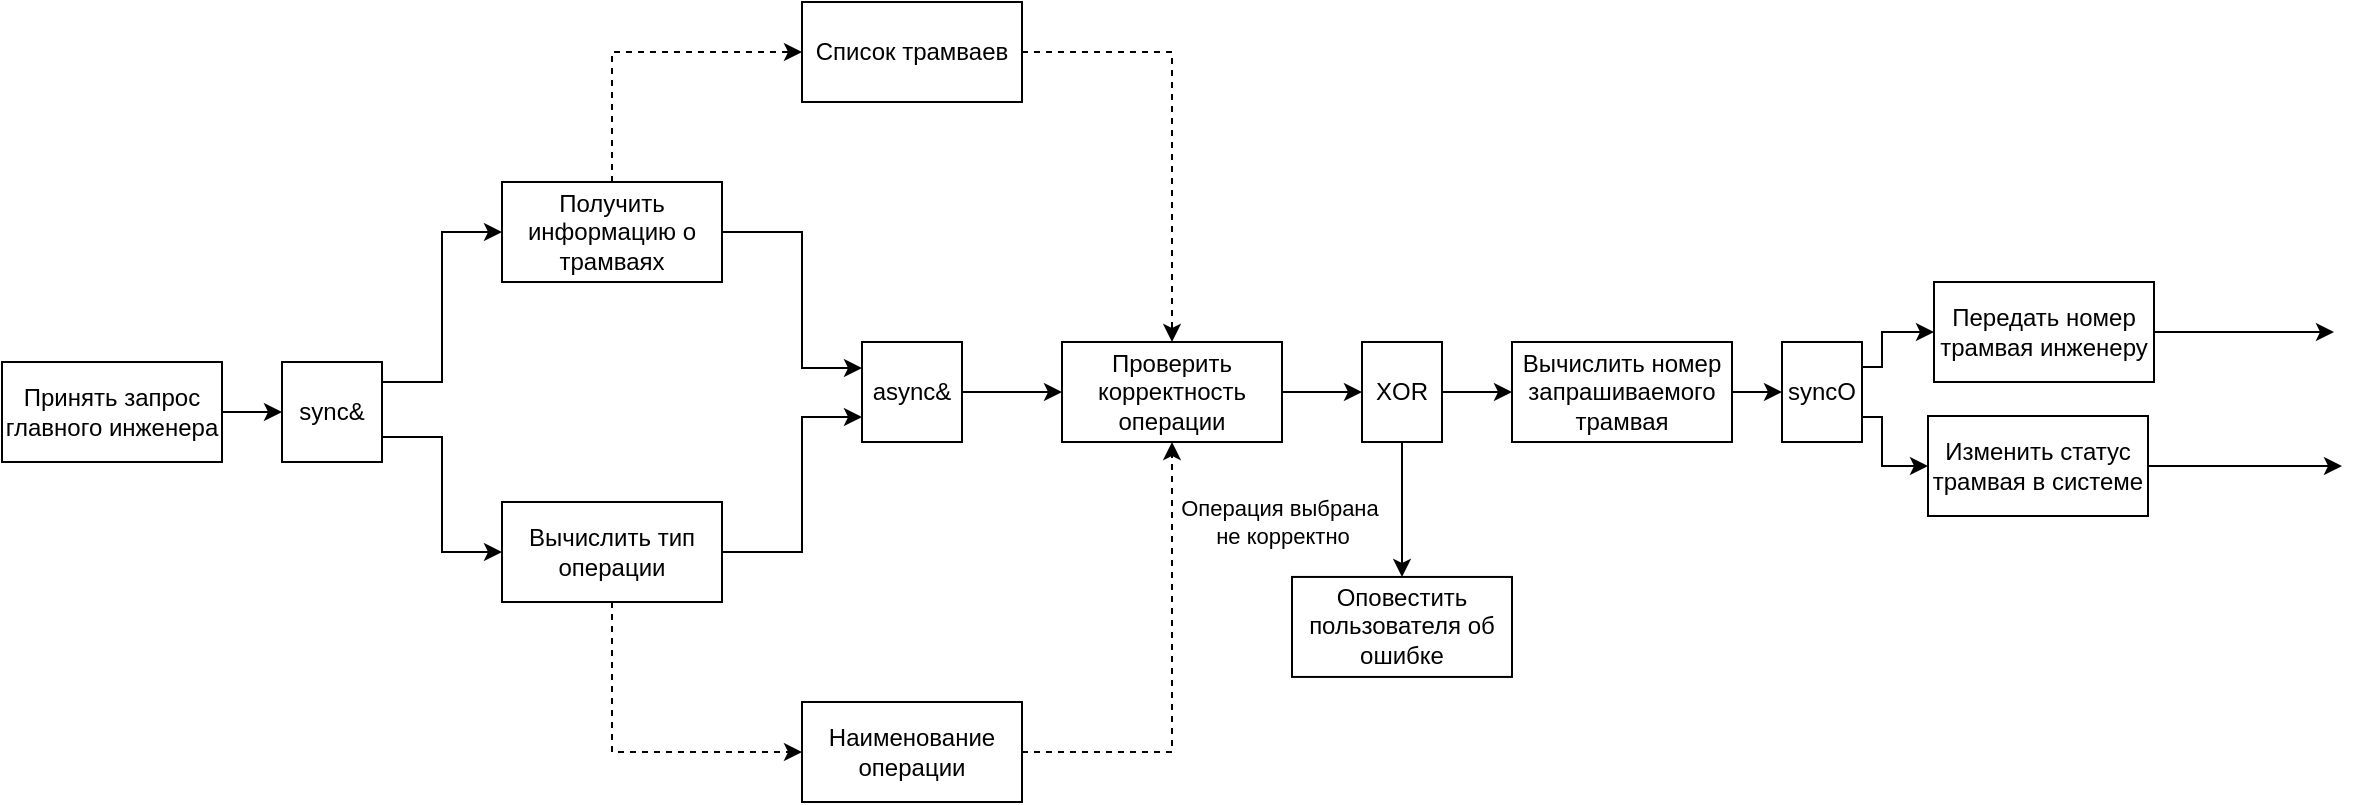 <mxfile version="24.7.17">
  <diagram name="Page-1" id="BxiuTFdqJ_sHK-reySR9">
    <mxGraphModel dx="1434" dy="780" grid="0" gridSize="10" guides="1" tooltips="1" connect="1" arrows="1" fold="1" page="1" pageScale="1" pageWidth="827" pageHeight="1169" math="0" shadow="0">
      <root>
        <mxCell id="0" />
        <mxCell id="1" parent="0" />
        <mxCell id="22I4GL6KAfR2uRZFUCGR-1" style="edgeStyle=orthogonalEdgeStyle;rounded=0;orthogonalLoop=1;jettySize=auto;html=1;exitX=1;exitY=0.5;exitDx=0;exitDy=0;" edge="1" parent="1" source="22I4GL6KAfR2uRZFUCGR-2" target="22I4GL6KAfR2uRZFUCGR-11">
          <mxGeometry relative="1" as="geometry" />
        </mxCell>
        <mxCell id="22I4GL6KAfR2uRZFUCGR-2" value="Принять запрос главного инженера" style="html=1;whiteSpace=wrap;" vertex="1" parent="1">
          <mxGeometry x="30" y="270" width="110" height="50" as="geometry" />
        </mxCell>
        <mxCell id="22I4GL6KAfR2uRZFUCGR-3" style="edgeStyle=orthogonalEdgeStyle;rounded=0;orthogonalLoop=1;jettySize=auto;html=1;entryX=0;entryY=0.25;entryDx=0;entryDy=0;" edge="1" parent="1" source="22I4GL6KAfR2uRZFUCGR-5" target="22I4GL6KAfR2uRZFUCGR-13">
          <mxGeometry relative="1" as="geometry">
            <Array as="points">
              <mxPoint x="430" y="205" />
              <mxPoint x="430" y="273" />
              <mxPoint x="460" y="273" />
            </Array>
          </mxGeometry>
        </mxCell>
        <mxCell id="22I4GL6KAfR2uRZFUCGR-4" style="edgeStyle=orthogonalEdgeStyle;rounded=0;orthogonalLoop=1;jettySize=auto;html=1;entryX=0;entryY=0.5;entryDx=0;entryDy=0;dashed=1;" edge="1" parent="1" source="22I4GL6KAfR2uRZFUCGR-5" target="22I4GL6KAfR2uRZFUCGR-34">
          <mxGeometry relative="1" as="geometry">
            <Array as="points">
              <mxPoint x="335" y="115" />
            </Array>
          </mxGeometry>
        </mxCell>
        <mxCell id="22I4GL6KAfR2uRZFUCGR-5" value="Получить информацию о трамваях" style="html=1;whiteSpace=wrap;" vertex="1" parent="1">
          <mxGeometry x="280" y="180" width="110" height="50" as="geometry" />
        </mxCell>
        <mxCell id="22I4GL6KAfR2uRZFUCGR-6" style="edgeStyle=orthogonalEdgeStyle;rounded=0;orthogonalLoop=1;jettySize=auto;html=1;entryX=0;entryY=0.75;entryDx=0;entryDy=0;" edge="1" parent="1" source="22I4GL6KAfR2uRZFUCGR-8" target="22I4GL6KAfR2uRZFUCGR-13">
          <mxGeometry relative="1" as="geometry">
            <Array as="points">
              <mxPoint x="430" y="365" />
              <mxPoint x="430" y="297" />
            </Array>
          </mxGeometry>
        </mxCell>
        <mxCell id="22I4GL6KAfR2uRZFUCGR-7" style="edgeStyle=orthogonalEdgeStyle;rounded=0;orthogonalLoop=1;jettySize=auto;html=1;exitX=0.5;exitY=1;exitDx=0;exitDy=0;entryX=0;entryY=0.5;entryDx=0;entryDy=0;dashed=1;" edge="1" parent="1" source="22I4GL6KAfR2uRZFUCGR-8" target="22I4GL6KAfR2uRZFUCGR-36">
          <mxGeometry relative="1" as="geometry" />
        </mxCell>
        <mxCell id="22I4GL6KAfR2uRZFUCGR-8" value="Вычислить тип операции" style="html=1;whiteSpace=wrap;" vertex="1" parent="1">
          <mxGeometry x="280" y="340" width="110" height="50" as="geometry" />
        </mxCell>
        <mxCell id="22I4GL6KAfR2uRZFUCGR-9" style="edgeStyle=orthogonalEdgeStyle;rounded=0;orthogonalLoop=1;jettySize=auto;html=1;entryX=0;entryY=0.5;entryDx=0;entryDy=0;" edge="1" parent="1" source="22I4GL6KAfR2uRZFUCGR-11" target="22I4GL6KAfR2uRZFUCGR-5">
          <mxGeometry relative="1" as="geometry">
            <Array as="points">
              <mxPoint x="250" y="280" />
              <mxPoint x="250" y="205" />
            </Array>
          </mxGeometry>
        </mxCell>
        <mxCell id="22I4GL6KAfR2uRZFUCGR-10" style="edgeStyle=orthogonalEdgeStyle;rounded=0;orthogonalLoop=1;jettySize=auto;html=1;exitX=1;exitY=0.75;exitDx=0;exitDy=0;entryX=0;entryY=0.5;entryDx=0;entryDy=0;" edge="1" parent="1" source="22I4GL6KAfR2uRZFUCGR-11" target="22I4GL6KAfR2uRZFUCGR-8">
          <mxGeometry relative="1" as="geometry" />
        </mxCell>
        <mxCell id="22I4GL6KAfR2uRZFUCGR-11" value="sync&amp;amp;" style="html=1;whiteSpace=wrap;" vertex="1" parent="1">
          <mxGeometry x="170" y="270" width="50" height="50" as="geometry" />
        </mxCell>
        <mxCell id="22I4GL6KAfR2uRZFUCGR-12" style="edgeStyle=orthogonalEdgeStyle;rounded=0;orthogonalLoop=1;jettySize=auto;html=1;entryX=0;entryY=0.5;entryDx=0;entryDy=0;" edge="1" parent="1" source="22I4GL6KAfR2uRZFUCGR-13" target="22I4GL6KAfR2uRZFUCGR-15">
          <mxGeometry relative="1" as="geometry" />
        </mxCell>
        <mxCell id="22I4GL6KAfR2uRZFUCGR-13" value="async&amp;amp;" style="html=1;whiteSpace=wrap;" vertex="1" parent="1">
          <mxGeometry x="460" y="260" width="50" height="50" as="geometry" />
        </mxCell>
        <mxCell id="22I4GL6KAfR2uRZFUCGR-14" style="edgeStyle=orthogonalEdgeStyle;rounded=0;orthogonalLoop=1;jettySize=auto;html=1;" edge="1" parent="1" source="22I4GL6KAfR2uRZFUCGR-15" target="22I4GL6KAfR2uRZFUCGR-19">
          <mxGeometry relative="1" as="geometry" />
        </mxCell>
        <mxCell id="22I4GL6KAfR2uRZFUCGR-15" value="Проверить корректность операции" style="html=1;whiteSpace=wrap;" vertex="1" parent="1">
          <mxGeometry x="560" y="260" width="110" height="50" as="geometry" />
        </mxCell>
        <mxCell id="22I4GL6KAfR2uRZFUCGR-16" style="edgeStyle=orthogonalEdgeStyle;rounded=0;orthogonalLoop=1;jettySize=auto;html=1;entryX=0.5;entryY=0;entryDx=0;entryDy=0;exitX=0.5;exitY=1;exitDx=0;exitDy=0;" edge="1" parent="1" source="22I4GL6KAfR2uRZFUCGR-19" target="22I4GL6KAfR2uRZFUCGR-20">
          <mxGeometry relative="1" as="geometry">
            <Array as="points">
              <mxPoint x="730" y="360" />
              <mxPoint x="730" y="360" />
            </Array>
          </mxGeometry>
        </mxCell>
        <mxCell id="22I4GL6KAfR2uRZFUCGR-17" value="Операция выбрана&amp;nbsp;&lt;div&gt;не корректно&lt;/div&gt;" style="edgeLabel;html=1;align=center;verticalAlign=middle;resizable=0;points=[];" vertex="1" connectable="0" parent="22I4GL6KAfR2uRZFUCGR-16">
          <mxGeometry x="0.35" y="-1" relative="1" as="geometry">
            <mxPoint x="-59" y="-6" as="offset" />
          </mxGeometry>
        </mxCell>
        <mxCell id="22I4GL6KAfR2uRZFUCGR-18" style="edgeStyle=orthogonalEdgeStyle;rounded=0;orthogonalLoop=1;jettySize=auto;html=1;" edge="1" parent="1" source="22I4GL6KAfR2uRZFUCGR-19" target="22I4GL6KAfR2uRZFUCGR-24">
          <mxGeometry relative="1" as="geometry" />
        </mxCell>
        <mxCell id="22I4GL6KAfR2uRZFUCGR-19" value="XOR" style="html=1;whiteSpace=wrap;" vertex="1" parent="1">
          <mxGeometry x="710" y="260" width="40" height="50" as="geometry" />
        </mxCell>
        <mxCell id="22I4GL6KAfR2uRZFUCGR-20" value="Оповестить пользователя об ошибке" style="html=1;whiteSpace=wrap;" vertex="1" parent="1">
          <mxGeometry x="675" y="377.47" width="110" height="50" as="geometry" />
        </mxCell>
        <mxCell id="22I4GL6KAfR2uRZFUCGR-21" style="edgeStyle=orthogonalEdgeStyle;rounded=0;orthogonalLoop=1;jettySize=auto;html=1;" edge="1" parent="1" source="22I4GL6KAfR2uRZFUCGR-22">
          <mxGeometry relative="1" as="geometry">
            <mxPoint x="1196" y="255" as="targetPoint" />
          </mxGeometry>
        </mxCell>
        <mxCell id="22I4GL6KAfR2uRZFUCGR-22" value="Передать номер трамвая инженеру" style="html=1;whiteSpace=wrap;" vertex="1" parent="1">
          <mxGeometry x="996" y="230" width="110" height="50" as="geometry" />
        </mxCell>
        <mxCell id="22I4GL6KAfR2uRZFUCGR-23" style="edgeStyle=orthogonalEdgeStyle;rounded=0;orthogonalLoop=1;jettySize=auto;html=1;entryX=0;entryY=0.5;entryDx=0;entryDy=0;" edge="1" parent="1" source="22I4GL6KAfR2uRZFUCGR-24" target="22I4GL6KAfR2uRZFUCGR-32">
          <mxGeometry relative="1" as="geometry" />
        </mxCell>
        <mxCell id="22I4GL6KAfR2uRZFUCGR-24" value="Вычислить номер запрашиваемого трамвая" style="html=1;whiteSpace=wrap;" vertex="1" parent="1">
          <mxGeometry x="785" y="260" width="110" height="50" as="geometry" />
        </mxCell>
        <mxCell id="22I4GL6KAfR2uRZFUCGR-27" style="edgeStyle=orthogonalEdgeStyle;rounded=0;orthogonalLoop=1;jettySize=auto;html=1;" edge="1" parent="1" source="22I4GL6KAfR2uRZFUCGR-28">
          <mxGeometry relative="1" as="geometry">
            <mxPoint x="1200" y="322" as="targetPoint" />
          </mxGeometry>
        </mxCell>
        <mxCell id="22I4GL6KAfR2uRZFUCGR-28" value="Изменить статус трамвая в системе" style="html=1;whiteSpace=wrap;" vertex="1" parent="1">
          <mxGeometry x="993" y="297" width="110" height="50" as="geometry" />
        </mxCell>
        <mxCell id="22I4GL6KAfR2uRZFUCGR-29" style="edgeStyle=orthogonalEdgeStyle;rounded=0;orthogonalLoop=1;jettySize=auto;html=1;entryX=0;entryY=0.5;entryDx=0;entryDy=0;exitX=1;exitY=0.25;exitDx=0;exitDy=0;" edge="1" parent="1" source="22I4GL6KAfR2uRZFUCGR-32" target="22I4GL6KAfR2uRZFUCGR-22">
          <mxGeometry relative="1" as="geometry">
            <Array as="points">
              <mxPoint x="970" y="273" />
              <mxPoint x="970" y="255" />
            </Array>
          </mxGeometry>
        </mxCell>
        <mxCell id="22I4GL6KAfR2uRZFUCGR-31" style="edgeStyle=orthogonalEdgeStyle;rounded=0;orthogonalLoop=1;jettySize=auto;html=1;exitX=1;exitY=0.75;exitDx=0;exitDy=0;entryX=0;entryY=0.5;entryDx=0;entryDy=0;" edge="1" parent="1" source="22I4GL6KAfR2uRZFUCGR-32" target="22I4GL6KAfR2uRZFUCGR-28">
          <mxGeometry relative="1" as="geometry">
            <Array as="points">
              <mxPoint x="970" y="298" />
              <mxPoint x="970" y="322" />
            </Array>
          </mxGeometry>
        </mxCell>
        <mxCell id="22I4GL6KAfR2uRZFUCGR-32" value="syncO" style="html=1;whiteSpace=wrap;" vertex="1" parent="1">
          <mxGeometry x="920" y="260" width="40" height="50" as="geometry" />
        </mxCell>
        <mxCell id="22I4GL6KAfR2uRZFUCGR-33" style="edgeStyle=orthogonalEdgeStyle;rounded=0;orthogonalLoop=1;jettySize=auto;html=1;entryX=0.5;entryY=0;entryDx=0;entryDy=0;dashed=1;" edge="1" parent="1" source="22I4GL6KAfR2uRZFUCGR-34" target="22I4GL6KAfR2uRZFUCGR-15">
          <mxGeometry relative="1" as="geometry" />
        </mxCell>
        <mxCell id="22I4GL6KAfR2uRZFUCGR-34" value="Список трамваев" style="html=1;whiteSpace=wrap;" vertex="1" parent="1">
          <mxGeometry x="430" y="90" width="110" height="50" as="geometry" />
        </mxCell>
        <mxCell id="22I4GL6KAfR2uRZFUCGR-35" style="edgeStyle=orthogonalEdgeStyle;rounded=0;orthogonalLoop=1;jettySize=auto;html=1;entryX=0.5;entryY=1;entryDx=0;entryDy=0;dashed=1;" edge="1" parent="1" source="22I4GL6KAfR2uRZFUCGR-36" target="22I4GL6KAfR2uRZFUCGR-15">
          <mxGeometry relative="1" as="geometry" />
        </mxCell>
        <mxCell id="22I4GL6KAfR2uRZFUCGR-36" value="Наименование операции" style="html=1;whiteSpace=wrap;" vertex="1" parent="1">
          <mxGeometry x="430" y="440" width="110" height="50" as="geometry" />
        </mxCell>
      </root>
    </mxGraphModel>
  </diagram>
</mxfile>
